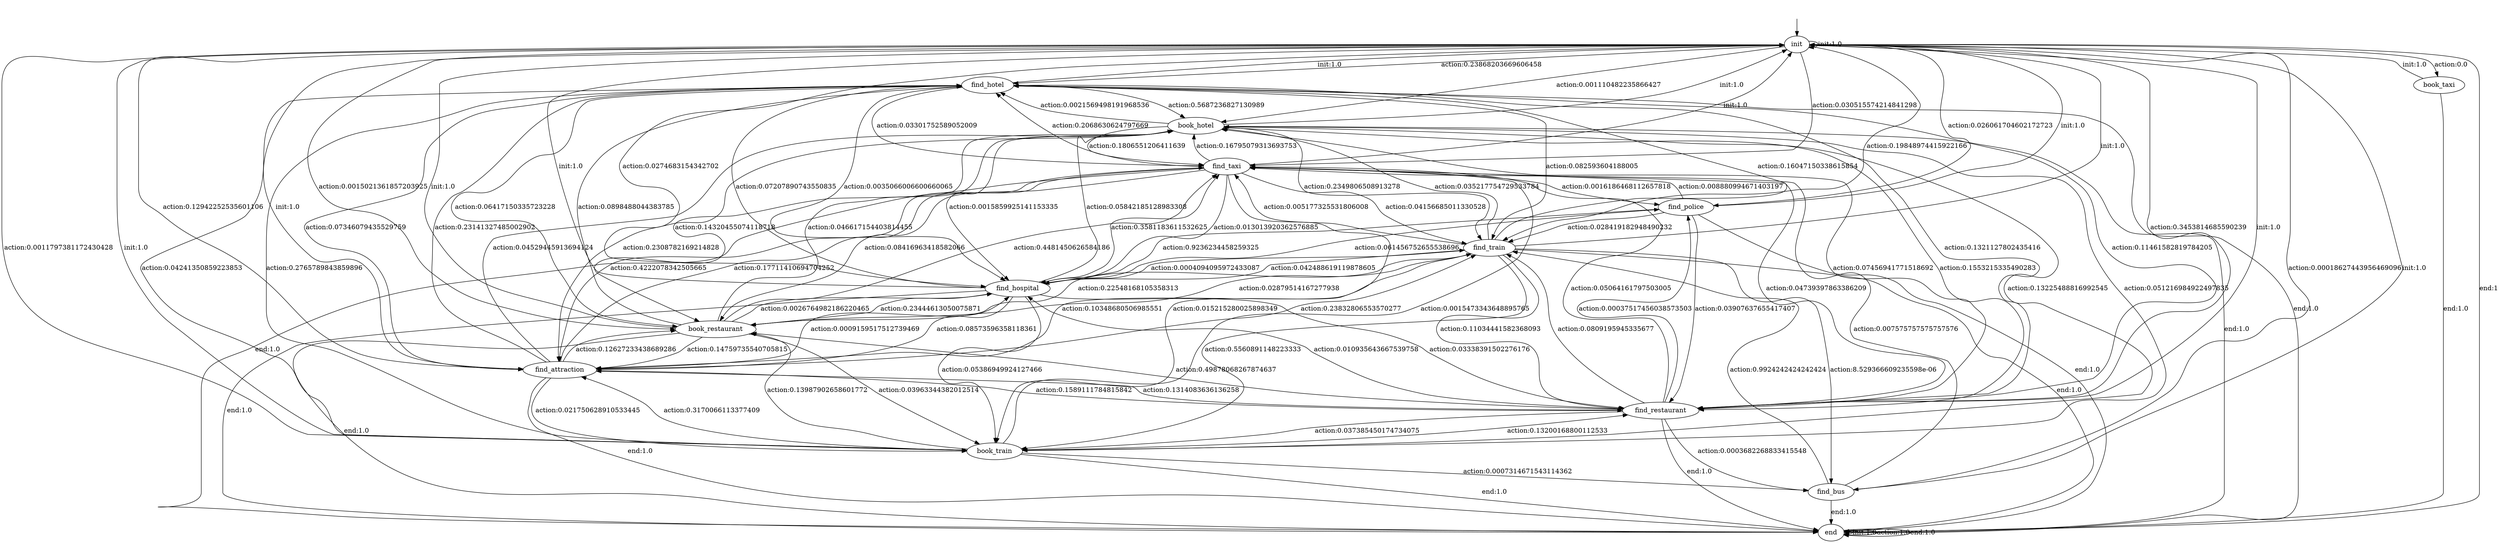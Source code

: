digraph learned_mdp {
s0 [label="init"];
s1 [label="find_hotel"];
s2 [label="book_hotel"];
s3 [label="find_train"];
s4 [label="book_train"];
s5 [label="find_attraction"];
s6 [label="find_restaurant"];
s7 [label="book_restaurant"];
s8 [label="find_hospital"];
s9 [label="book_taxi"];
s10 [label="find_taxi"];
s11 [label="find_bus"];
s12 [label="find_police"];
s13 [label="end"];
s0 -> s0  [label="init:1.0"];
s0 -> s1  [label="action:0.23868203669606458"];
s0 -> s2  [label="action:0.001110482235866427"];
s0 -> s3  [label="action:0.19848974415922166"];
s0 -> s4  [label="action:0.0011797381172430428"];
s0 -> s5  [label="action:0.12942252535601106"];
s0 -> s6  [label="action:0.3453814685590239"];
s0 -> s7  [label="action:0.0015021361857203925"];
s0 -> s8  [label="action:0.0274683154342702"];
s0 -> s9  [label="action:0.0"];
s0 -> s10  [label="action:0.030515574214841298"];
s0 -> s11  [label="action:0.00018627443956469096"];
s0 -> s12  [label="action:0.026061704602172723"];
s0 -> s13  [label="end:1"];
s1 -> s0  [label="init:1.0"];
s1 -> s2  [label="action:0.5687236827130989"];
s1 -> s3  [label="action:0.082593604188005"];
s1 -> s4  [label="action:0.04241350859223853"];
s1 -> s5  [label="action:0.07346079435529759"];
s1 -> s6  [label="action:0.1321127802435416"];
s1 -> s7  [label="action:0.06417150335723228"];
s1 -> s8  [label="action:0.0035066006600660065"];
s1 -> s10  [label="action:0.03301752589052009"];
s1 -> s13 [label="end:1.0"];
s2 -> s0  [label="init:1.0"];
s2 -> s1  [label="action:0.0021569498191968536"];
s2 -> s3  [label="action:0.2349806508913278"];
s2 -> s4  [label="action:0.051216984922497835"];
s2 -> s5  [label="action:0.2308782169214828"];
s2 -> s6  [label="action:0.1553215335490283"];
s2 -> s7  [label="action:0.14320455074118718"];
s2 -> s8  [label="action:0.0015859925141153335"];
s2 -> s10  [label="action:0.1806551206411639"];
s2 -> s13 [label="end:1.0"];
s3 -> s0  [label="init:1.0"];
s3 -> s1  [label="action:0.16047150338615854"];
s3 -> s2  [label="action:0.035217754729533784"];
s3 -> s4  [label="action:0.5560891148223333"];
s3 -> s5  [label="action:0.10348680506985551"];
s3 -> s6  [label="action:0.11034441582368093"];
s3 -> s7  [label="action:0.02879514167277938"];
s3 -> s8  [label="action:0.0004094095972433087"];
s3 -> s10  [label="action:0.005177325531806008"];
s3 -> s11  [label="action:8.529366609235598e-06"];
s3 -> s13 [label="end:1.0"];
s4 -> s0  [label="init:1.0"];
s4 -> s1  [label="action:0.2765789843859896"];
s4 -> s2  [label="action:0.13225488816992545"];
s4 -> s5  [label="action:0.3170066113377409"];
s4 -> s6  [label="action:0.13200168800112533"];
s4 -> s7  [label="action:0.13987902658601772"];
s4 -> s10  [label="action:0.0015473343648895765"];
s4 -> s11  [label="action:0.0007314671543114362"];
s4 -> s13 [label="end:1.0"];
s5 -> s0  [label="init:1.0"];
s5 -> s1  [label="action:0.23141327485002902"];
s5 -> s2  [label="action:0.04529445913694124"];
s5 -> s3  [label="action:0.23832806553570277"];
s5 -> s4  [label="action:0.021750628910533445"];
s5 -> s6  [label="action:0.1589111784815842"];
s5 -> s7  [label="action:0.12627233438689286"];
s5 -> s8  [label="action:0.0009159517512739469"];
s5 -> s10  [label="action:0.17711410694704252"];
s5 -> s13 [label="end:1.0"];
s6 -> s0  [label="init:1.0"];
s6 -> s1  [label="action:0.11461582819784205"];
s6 -> s2  [label="action:0.07456941771518692"];
s6 -> s3  [label="action:0.0809195945335677"];
s6 -> s4  [label="action:0.037385450174734075"];
s6 -> s5  [label="action:0.1314083636136258"];
s6 -> s7  [label="action:0.49878068267874637"];
s6 -> s8  [label="action:0.010935643667539758"];
s6 -> s10  [label="action:0.05064161797503005"];
s6 -> s11  [label="action:0.0003682268833415548"];
s6 -> s12  [label="action:0.00037517456038573503"];
s6 -> s13 [label="end:1.0"];
s7 -> s0  [label="init:1.0"];
s7 -> s1  [label="action:0.0898488044383785"];
s7 -> s2  [label="action:0.046617154403814455"];
s7 -> s3  [label="action:0.22548168105358313"];
s7 -> s4  [label="action:0.03963344382012514"];
s7 -> s5  [label="action:0.14759735540705815"];
s7 -> s8  [label="action:0.0026764982186220465"];
s7 -> s10  [label="action:0.4481450626584186"];
s7 -> s13 [label="end:1.0"];
s8 -> s0  [label="init:1.0"];
s8 -> s1  [label="action:0.07207890743550835"];
s8 -> s2  [label="action:0.05842185128983308"];
s8 -> s3  [label="action:0.042488619119878605"];
s8 -> s4  [label="action:0.05386949924127466"];
s8 -> s5  [label="action:0.08573596358118361"];
s8 -> s6  [label="action:0.03338391502276176"];
s8 -> s7  [label="action:0.23444613050075871"];
s8 -> s10  [label="action:0.3581183611532625"];
s8 -> s12  [label="action:0.061456752655538696"];
s8 -> s13 [label="end:1.0"];
s9 -> s0  [label="init:1.0"];
s9 -> s13 [label="end:1.0"];
s10 -> s0  [label="init:1.0"];
s10 -> s1  [label="action:0.2068630624797669"];
s10 -> s2  [label="action:0.16795079313693753"];
s10 -> s3  [label="action:0.04156685011330528"];
s10 -> s4  [label="action:0.015215280025898349"];
s10 -> s5  [label="action:0.4222078342505665"];
s10 -> s6  [label="action:0.04739397863386209"];
s10 -> s7  [label="action:0.08416963418582066"];
s10 -> s8  [label="action:0.013013920362576885"];
s10 -> s12  [label="action:0.0016186468112657818"];
s10 -> s13 [label="end:1.0"];
s11 -> s0  [label="init:1.0"];
s11 -> s3  [label="action:0.9924242424242424"];
s11 -> s10  [label="action:0.007575757575757576"];
s11 -> s13 [label="end:1.0"];
s12 -> s0  [label="init:1.0"];
s12 -> s3  [label="action:0.028419182948490232"];
s12 -> s6  [label="action:0.03907637655417407"];
s12 -> s8  [label="action:0.9236234458259325"];
s12 -> s10  [label="action:0.008880994671403197"];
s12 -> s13 [label="end:1.0"];
s13 -> s13 [label="init:1.0"];
s13 -> s13  [label="action:1.0"];
s13 -> s13  [label="end:1.0"];
__start0 [label="", shape=none];
__start0 -> s0  [label=""];
}